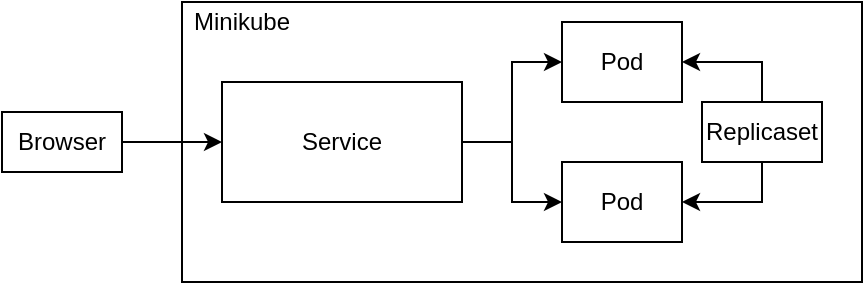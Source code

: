 <mxfile version="20.6.0"><diagram id="BPZPQUQd4qBxOejyIsFB" name="Page-1"><mxGraphModel dx="1102" dy="627" grid="1" gridSize="10" guides="1" tooltips="1" connect="1" arrows="1" fold="1" page="1" pageScale="1" pageWidth="850" pageHeight="1100" math="0" shadow="0"><root><mxCell id="0"/><mxCell id="1" parent="0"/><mxCell id="mtmpo989DWhbp738NPEL-1" value="&lt;div&gt;Browser&lt;/div&gt;" style="rounded=0;whiteSpace=wrap;html=1;" vertex="1" parent="1"><mxGeometry x="140" y="275" width="60" height="30" as="geometry"/></mxCell><mxCell id="mtmpo989DWhbp738NPEL-2" value="" style="rounded=0;whiteSpace=wrap;html=1;" vertex="1" parent="1"><mxGeometry x="230" y="220" width="340" height="140" as="geometry"/></mxCell><mxCell id="mtmpo989DWhbp738NPEL-12" style="edgeStyle=orthogonalEdgeStyle;rounded=0;orthogonalLoop=1;jettySize=auto;html=1;exitX=1;exitY=0.5;exitDx=0;exitDy=0;entryX=0;entryY=0.5;entryDx=0;entryDy=0;" edge="1" parent="1" source="mtmpo989DWhbp738NPEL-3" target="mtmpo989DWhbp738NPEL-4"><mxGeometry relative="1" as="geometry"/></mxCell><mxCell id="mtmpo989DWhbp738NPEL-13" style="edgeStyle=orthogonalEdgeStyle;rounded=0;orthogonalLoop=1;jettySize=auto;html=1;exitX=1;exitY=0.5;exitDx=0;exitDy=0;entryX=0;entryY=0.5;entryDx=0;entryDy=0;" edge="1" parent="1" source="mtmpo989DWhbp738NPEL-3" target="mtmpo989DWhbp738NPEL-5"><mxGeometry relative="1" as="geometry"/></mxCell><mxCell id="mtmpo989DWhbp738NPEL-3" value="Service" style="rounded=0;whiteSpace=wrap;html=1;" vertex="1" parent="1"><mxGeometry x="250" y="260" width="120" height="60" as="geometry"/></mxCell><mxCell id="mtmpo989DWhbp738NPEL-4" value="Pod" style="rounded=0;whiteSpace=wrap;html=1;" vertex="1" parent="1"><mxGeometry x="420" y="230" width="60" height="40" as="geometry"/></mxCell><mxCell id="mtmpo989DWhbp738NPEL-5" value="Pod" style="rounded=0;whiteSpace=wrap;html=1;" vertex="1" parent="1"><mxGeometry x="420" y="300" width="60" height="40" as="geometry"/></mxCell><mxCell id="mtmpo989DWhbp738NPEL-7" style="edgeStyle=orthogonalEdgeStyle;rounded=0;orthogonalLoop=1;jettySize=auto;html=1;exitX=0.5;exitY=0;exitDx=0;exitDy=0;entryX=1;entryY=0.5;entryDx=0;entryDy=0;" edge="1" parent="1" source="mtmpo989DWhbp738NPEL-6" target="mtmpo989DWhbp738NPEL-4"><mxGeometry relative="1" as="geometry"/></mxCell><mxCell id="mtmpo989DWhbp738NPEL-8" style="edgeStyle=orthogonalEdgeStyle;rounded=0;orthogonalLoop=1;jettySize=auto;html=1;exitX=0.5;exitY=1;exitDx=0;exitDy=0;entryX=1;entryY=0.5;entryDx=0;entryDy=0;" edge="1" parent="1" source="mtmpo989DWhbp738NPEL-6" target="mtmpo989DWhbp738NPEL-5"><mxGeometry relative="1" as="geometry"/></mxCell><mxCell id="mtmpo989DWhbp738NPEL-6" value="&lt;div&gt;Replicaset&lt;/div&gt;" style="rounded=0;whiteSpace=wrap;html=1;" vertex="1" parent="1"><mxGeometry x="490" y="270" width="60" height="30" as="geometry"/></mxCell><mxCell id="mtmpo989DWhbp738NPEL-11" style="edgeStyle=orthogonalEdgeStyle;rounded=0;orthogonalLoop=1;jettySize=auto;html=1;exitX=1;exitY=0.5;exitDx=0;exitDy=0;entryX=0;entryY=0.5;entryDx=0;entryDy=0;" edge="1" parent="1" source="mtmpo989DWhbp738NPEL-1" target="mtmpo989DWhbp738NPEL-3"><mxGeometry relative="1" as="geometry"/></mxCell><mxCell id="mtmpo989DWhbp738NPEL-14" value="Minikube" style="text;html=1;strokeColor=none;fillColor=none;align=center;verticalAlign=middle;whiteSpace=wrap;rounded=0;" vertex="1" parent="1"><mxGeometry x="230" y="220" width="60" height="20" as="geometry"/></mxCell></root></mxGraphModel></diagram></mxfile>